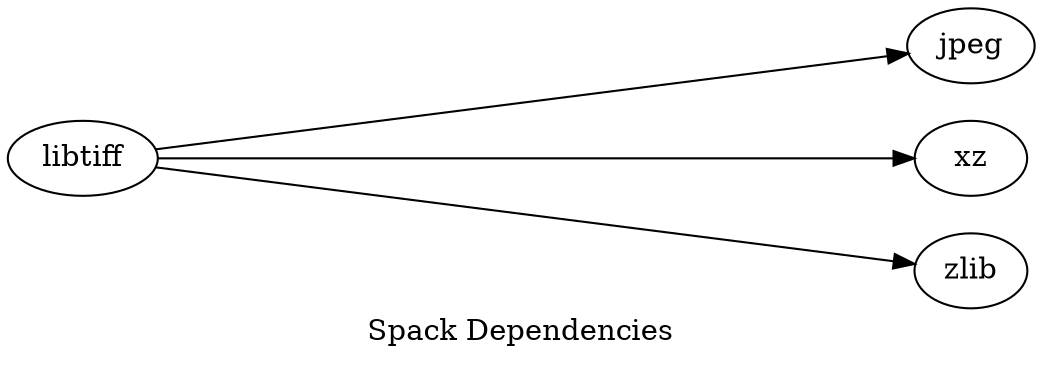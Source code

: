 digraph G {
  label = "Spack Dependencies"
  labelloc = "b"
  rankdir = "LR"
  ranksep = "5"

  "jpeg"                         [label="jpeg"]
  "xz"                           [label="xz"]
  "zlib"                         [label="zlib"]
  "libtiff"                      [label="libtiff"]

  "libtiff" -> "xz"
  "libtiff" -> "zlib"
  "libtiff" -> "jpeg"
}
